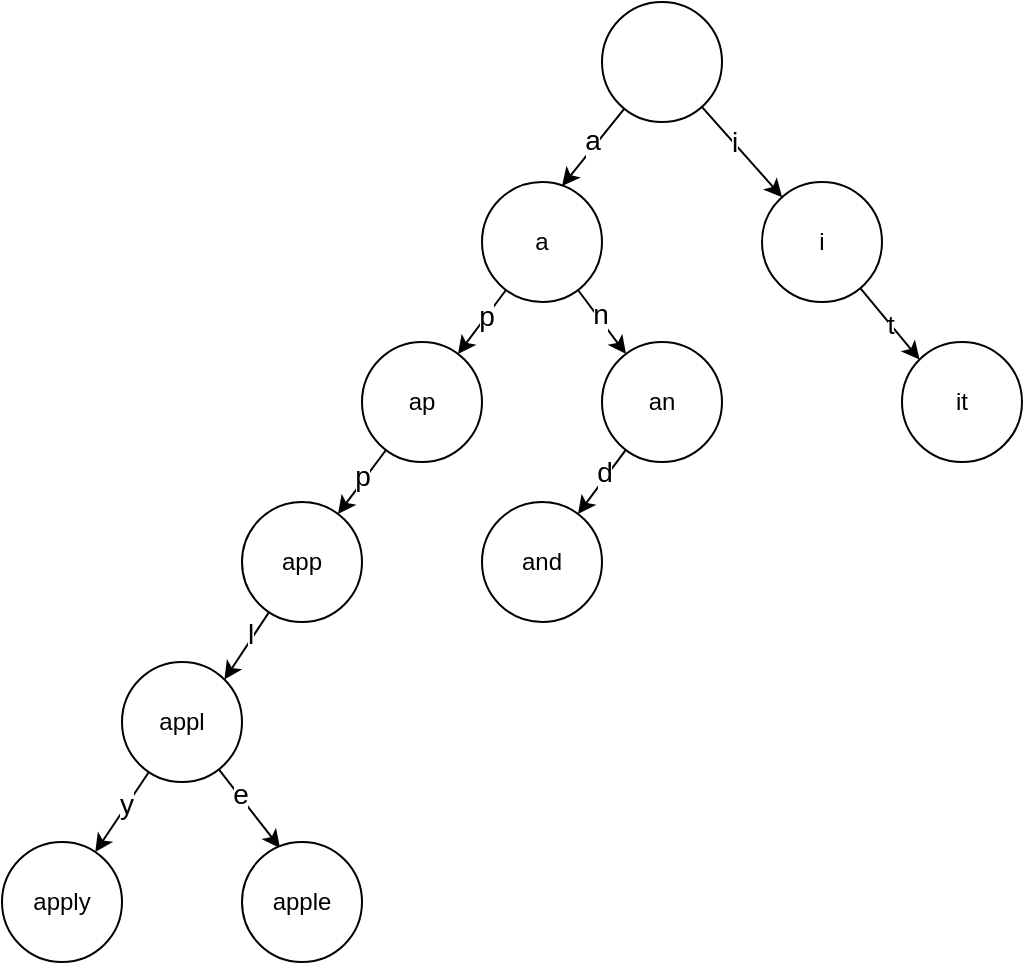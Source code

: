 <mxfile version="13.7.3" type="github">
  <diagram id="mRixWI7gZwNW45hCfdLx" name="第 1 页">
    <mxGraphModel dx="868" dy="449" grid="1" gridSize="10" guides="1" tooltips="1" connect="1" arrows="1" fold="1" page="1" pageScale="1" pageWidth="827" pageHeight="1169" math="0" shadow="0">
      <root>
        <mxCell id="0" />
        <mxCell id="1" parent="0" />
        <mxCell id="QJG8x-0lvZNc2zrjyoE3-11" style="rounded=0;orthogonalLoop=1;jettySize=auto;html=1;entryX=0.667;entryY=0.033;entryDx=0;entryDy=0;entryPerimeter=0;" edge="1" parent="1" source="QJG8x-0lvZNc2zrjyoE3-8" target="QJG8x-0lvZNc2zrjyoE3-10">
          <mxGeometry relative="1" as="geometry" />
        </mxCell>
        <mxCell id="QJG8x-0lvZNc2zrjyoE3-13" value="a" style="edgeLabel;html=1;align=center;verticalAlign=middle;resizable=0;points=[];fontSize=14;" vertex="1" connectable="0" parent="QJG8x-0lvZNc2zrjyoE3-11">
          <mxGeometry x="-0.395" y="-2" relative="1" as="geometry">
            <mxPoint x="-5.59" y="5.1" as="offset" />
          </mxGeometry>
        </mxCell>
        <mxCell id="QJG8x-0lvZNc2zrjyoE3-35" style="edgeStyle=none;rounded=0;orthogonalLoop=1;jettySize=auto;html=1;fontSize=13;" edge="1" parent="1" source="QJG8x-0lvZNc2zrjyoE3-8" target="QJG8x-0lvZNc2zrjyoE3-34">
          <mxGeometry relative="1" as="geometry" />
        </mxCell>
        <mxCell id="QJG8x-0lvZNc2zrjyoE3-40" value="i" style="edgeLabel;html=1;align=center;verticalAlign=middle;resizable=0;points=[];fontSize=14;" vertex="1" connectable="0" parent="QJG8x-0lvZNc2zrjyoE3-35">
          <mxGeometry x="-0.523" relative="1" as="geometry">
            <mxPoint x="6" y="6" as="offset" />
          </mxGeometry>
        </mxCell>
        <mxCell id="QJG8x-0lvZNc2zrjyoE3-8" value="" style="ellipse;whiteSpace=wrap;html=1;aspect=fixed;" vertex="1" parent="1">
          <mxGeometry x="320" y="50" width="60" height="60" as="geometry" />
        </mxCell>
        <mxCell id="QJG8x-0lvZNc2zrjyoE3-14" style="edgeStyle=none;rounded=0;orthogonalLoop=1;jettySize=auto;html=1;" edge="1" parent="1" source="QJG8x-0lvZNc2zrjyoE3-10" target="QJG8x-0lvZNc2zrjyoE3-12">
          <mxGeometry relative="1" as="geometry">
            <Array as="points">
              <mxPoint x="260" y="210" />
            </Array>
          </mxGeometry>
        </mxCell>
        <mxCell id="QJG8x-0lvZNc2zrjyoE3-15" value="p" style="edgeLabel;html=1;align=center;verticalAlign=middle;resizable=0;points=[];fontSize=14;" vertex="1" connectable="0" parent="QJG8x-0lvZNc2zrjyoE3-14">
          <mxGeometry x="-0.178" y="-1" relative="1" as="geometry">
            <mxPoint as="offset" />
          </mxGeometry>
        </mxCell>
        <mxCell id="QJG8x-0lvZNc2zrjyoE3-29" style="edgeStyle=none;rounded=0;orthogonalLoop=1;jettySize=auto;html=1;" edge="1" parent="1" source="QJG8x-0lvZNc2zrjyoE3-10" target="QJG8x-0lvZNc2zrjyoE3-28">
          <mxGeometry relative="1" as="geometry" />
        </mxCell>
        <mxCell id="QJG8x-0lvZNc2zrjyoE3-30" value="n" style="edgeLabel;html=1;align=center;verticalAlign=middle;resizable=0;points=[];fontSize=14;" vertex="1" connectable="0" parent="QJG8x-0lvZNc2zrjyoE3-29">
          <mxGeometry x="-0.167" y="2" relative="1" as="geometry">
            <mxPoint x="-1" as="offset" />
          </mxGeometry>
        </mxCell>
        <mxCell id="QJG8x-0lvZNc2zrjyoE3-10" value="a" style="ellipse;whiteSpace=wrap;html=1;aspect=fixed;" vertex="1" parent="1">
          <mxGeometry x="260" y="140" width="60" height="60" as="geometry" />
        </mxCell>
        <mxCell id="QJG8x-0lvZNc2zrjyoE3-17" style="edgeStyle=none;rounded=0;orthogonalLoop=1;jettySize=auto;html=1;" edge="1" parent="1" source="QJG8x-0lvZNc2zrjyoE3-12" target="QJG8x-0lvZNc2zrjyoE3-16">
          <mxGeometry relative="1" as="geometry" />
        </mxCell>
        <mxCell id="QJG8x-0lvZNc2zrjyoE3-18" value="p" style="edgeLabel;html=1;align=center;verticalAlign=middle;resizable=0;points=[];fontSize=14;" vertex="1" connectable="0" parent="QJG8x-0lvZNc2zrjyoE3-17">
          <mxGeometry x="-0.477" y="1" relative="1" as="geometry">
            <mxPoint x="-6.54" y="3.4" as="offset" />
          </mxGeometry>
        </mxCell>
        <mxCell id="QJG8x-0lvZNc2zrjyoE3-12" value="ap" style="ellipse;whiteSpace=wrap;html=1;aspect=fixed;" vertex="1" parent="1">
          <mxGeometry x="200" y="220" width="60" height="60" as="geometry" />
        </mxCell>
        <mxCell id="QJG8x-0lvZNc2zrjyoE3-20" style="edgeStyle=none;rounded=0;orthogonalLoop=1;jettySize=auto;html=1;entryX=1;entryY=0;entryDx=0;entryDy=0;" edge="1" parent="1" source="QJG8x-0lvZNc2zrjyoE3-16" target="QJG8x-0lvZNc2zrjyoE3-19">
          <mxGeometry relative="1" as="geometry" />
        </mxCell>
        <mxCell id="QJG8x-0lvZNc2zrjyoE3-21" value="l" style="edgeLabel;html=1;align=center;verticalAlign=middle;resizable=0;points=[];fontSize=14;" vertex="1" connectable="0" parent="QJG8x-0lvZNc2zrjyoE3-20">
          <mxGeometry x="0.263" y="-2" relative="1" as="geometry">
            <mxPoint x="6" y="-9" as="offset" />
          </mxGeometry>
        </mxCell>
        <mxCell id="QJG8x-0lvZNc2zrjyoE3-16" value="app" style="ellipse;whiteSpace=wrap;html=1;aspect=fixed;" vertex="1" parent="1">
          <mxGeometry x="140" y="300" width="60" height="60" as="geometry" />
        </mxCell>
        <mxCell id="QJG8x-0lvZNc2zrjyoE3-23" style="edgeStyle=none;rounded=0;orthogonalLoop=1;jettySize=auto;html=1;" edge="1" parent="1" source="QJG8x-0lvZNc2zrjyoE3-19" target="QJG8x-0lvZNc2zrjyoE3-22">
          <mxGeometry relative="1" as="geometry" />
        </mxCell>
        <mxCell id="QJG8x-0lvZNc2zrjyoE3-24" value="y" style="edgeLabel;html=1;align=center;verticalAlign=middle;resizable=0;points=[];fontSize=14;" vertex="1" connectable="0" parent="QJG8x-0lvZNc2zrjyoE3-23">
          <mxGeometry x="-0.373" y="1" relative="1" as="geometry">
            <mxPoint x="-4" y="3" as="offset" />
          </mxGeometry>
        </mxCell>
        <mxCell id="QJG8x-0lvZNc2zrjyoE3-26" style="edgeStyle=none;rounded=0;orthogonalLoop=1;jettySize=auto;html=1;entryX=0.317;entryY=0.05;entryDx=0;entryDy=0;entryPerimeter=0;" edge="1" parent="1" source="QJG8x-0lvZNc2zrjyoE3-19" target="QJG8x-0lvZNc2zrjyoE3-25">
          <mxGeometry relative="1" as="geometry" />
        </mxCell>
        <mxCell id="QJG8x-0lvZNc2zrjyoE3-27" value="e" style="edgeLabel;html=1;align=center;verticalAlign=middle;resizable=0;points=[];fontSize=14;" vertex="1" connectable="0" parent="QJG8x-0lvZNc2zrjyoE3-26">
          <mxGeometry x="-0.376" y="1" relative="1" as="geometry">
            <mxPoint as="offset" />
          </mxGeometry>
        </mxCell>
        <mxCell id="QJG8x-0lvZNc2zrjyoE3-19" value="appl" style="ellipse;whiteSpace=wrap;html=1;aspect=fixed;" vertex="1" parent="1">
          <mxGeometry x="80" y="380" width="60" height="60" as="geometry" />
        </mxCell>
        <mxCell id="QJG8x-0lvZNc2zrjyoE3-22" value="apply" style="ellipse;whiteSpace=wrap;html=1;aspect=fixed;" vertex="1" parent="1">
          <mxGeometry x="20" y="470" width="60" height="60" as="geometry" />
        </mxCell>
        <mxCell id="QJG8x-0lvZNc2zrjyoE3-25" value="apple" style="ellipse;whiteSpace=wrap;html=1;aspect=fixed;" vertex="1" parent="1">
          <mxGeometry x="140" y="470" width="60" height="60" as="geometry" />
        </mxCell>
        <mxCell id="QJG8x-0lvZNc2zrjyoE3-32" style="edgeStyle=none;rounded=0;orthogonalLoop=1;jettySize=auto;html=1;" edge="1" parent="1" source="QJG8x-0lvZNc2zrjyoE3-28" target="QJG8x-0lvZNc2zrjyoE3-31">
          <mxGeometry relative="1" as="geometry" />
        </mxCell>
        <mxCell id="QJG8x-0lvZNc2zrjyoE3-33" value="d" style="edgeLabel;html=1;align=center;verticalAlign=middle;resizable=0;points=[];fontSize=14;" vertex="1" connectable="0" parent="QJG8x-0lvZNc2zrjyoE3-32">
          <mxGeometry x="-0.294" relative="1" as="geometry">
            <mxPoint x="-3" as="offset" />
          </mxGeometry>
        </mxCell>
        <mxCell id="QJG8x-0lvZNc2zrjyoE3-28" value="an" style="ellipse;whiteSpace=wrap;html=1;aspect=fixed;" vertex="1" parent="1">
          <mxGeometry x="320" y="220" width="60" height="60" as="geometry" />
        </mxCell>
        <mxCell id="QJG8x-0lvZNc2zrjyoE3-31" value="and" style="ellipse;whiteSpace=wrap;html=1;aspect=fixed;" vertex="1" parent="1">
          <mxGeometry x="260" y="300" width="60" height="60" as="geometry" />
        </mxCell>
        <mxCell id="QJG8x-0lvZNc2zrjyoE3-37" value="t" style="edgeStyle=none;rounded=0;orthogonalLoop=1;jettySize=auto;html=1;entryX=0;entryY=0;entryDx=0;entryDy=0;fontSize=13;" edge="1" parent="1" source="QJG8x-0lvZNc2zrjyoE3-34" target="QJG8x-0lvZNc2zrjyoE3-36">
          <mxGeometry relative="1" as="geometry" />
        </mxCell>
        <mxCell id="QJG8x-0lvZNc2zrjyoE3-34" value="i" style="ellipse;whiteSpace=wrap;html=1;aspect=fixed;" vertex="1" parent="1">
          <mxGeometry x="400" y="140" width="60" height="60" as="geometry" />
        </mxCell>
        <mxCell id="QJG8x-0lvZNc2zrjyoE3-36" value="it" style="ellipse;whiteSpace=wrap;html=1;aspect=fixed;" vertex="1" parent="1">
          <mxGeometry x="470" y="220" width="60" height="60" as="geometry" />
        </mxCell>
      </root>
    </mxGraphModel>
  </diagram>
</mxfile>
